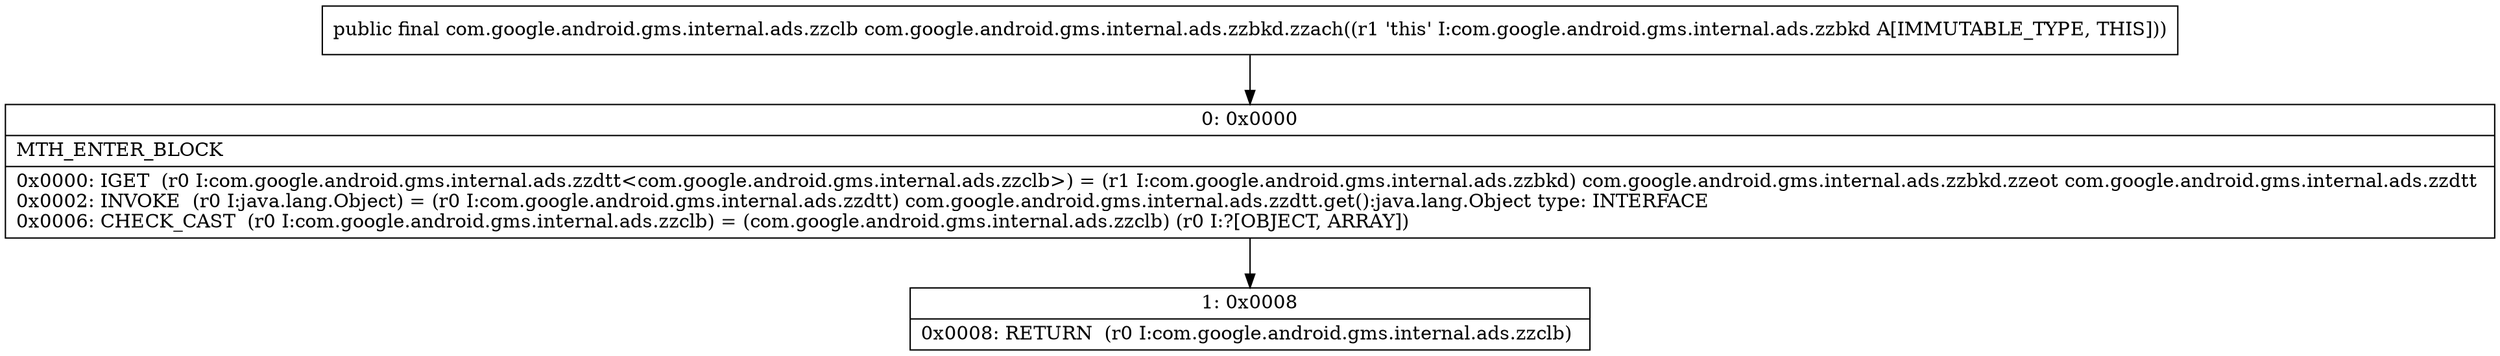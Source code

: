 digraph "CFG forcom.google.android.gms.internal.ads.zzbkd.zzach()Lcom\/google\/android\/gms\/internal\/ads\/zzclb;" {
Node_0 [shape=record,label="{0\:\ 0x0000|MTH_ENTER_BLOCK\l|0x0000: IGET  (r0 I:com.google.android.gms.internal.ads.zzdtt\<com.google.android.gms.internal.ads.zzclb\>) = (r1 I:com.google.android.gms.internal.ads.zzbkd) com.google.android.gms.internal.ads.zzbkd.zzeot com.google.android.gms.internal.ads.zzdtt \l0x0002: INVOKE  (r0 I:java.lang.Object) = (r0 I:com.google.android.gms.internal.ads.zzdtt) com.google.android.gms.internal.ads.zzdtt.get():java.lang.Object type: INTERFACE \l0x0006: CHECK_CAST  (r0 I:com.google.android.gms.internal.ads.zzclb) = (com.google.android.gms.internal.ads.zzclb) (r0 I:?[OBJECT, ARRAY]) \l}"];
Node_1 [shape=record,label="{1\:\ 0x0008|0x0008: RETURN  (r0 I:com.google.android.gms.internal.ads.zzclb) \l}"];
MethodNode[shape=record,label="{public final com.google.android.gms.internal.ads.zzclb com.google.android.gms.internal.ads.zzbkd.zzach((r1 'this' I:com.google.android.gms.internal.ads.zzbkd A[IMMUTABLE_TYPE, THIS])) }"];
MethodNode -> Node_0;
Node_0 -> Node_1;
}

